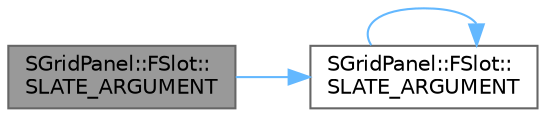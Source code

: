 digraph "SGridPanel::FSlot::SLATE_ARGUMENT"
{
 // INTERACTIVE_SVG=YES
 // LATEX_PDF_SIZE
  bgcolor="transparent";
  edge [fontname=Helvetica,fontsize=10,labelfontname=Helvetica,labelfontsize=10];
  node [fontname=Helvetica,fontsize=10,shape=box,height=0.2,width=0.4];
  rankdir="LR";
  Node1 [id="Node000001",label="SGridPanel::FSlot::\lSLATE_ARGUMENT",height=0.2,width=0.4,color="gray40", fillcolor="grey60", style="filled", fontcolor="black",tooltip="How many rows this this slot spans over."];
  Node1 -> Node2 [id="edge1_Node000001_Node000002",color="steelblue1",style="solid",tooltip=" "];
  Node2 [id="Node000002",label="SGridPanel::FSlot::\lSLATE_ARGUMENT",height=0.2,width=0.4,color="grey40", fillcolor="white", style="filled",URL="$d7/d65/classSGridPanel_1_1FSlot.html#a0310a855f107fdd34a8067523f078224",tooltip="How many columns this slot spans over."];
  Node2 -> Node2 [id="edge2_Node000002_Node000002",color="steelblue1",style="solid",tooltip=" "];
}
